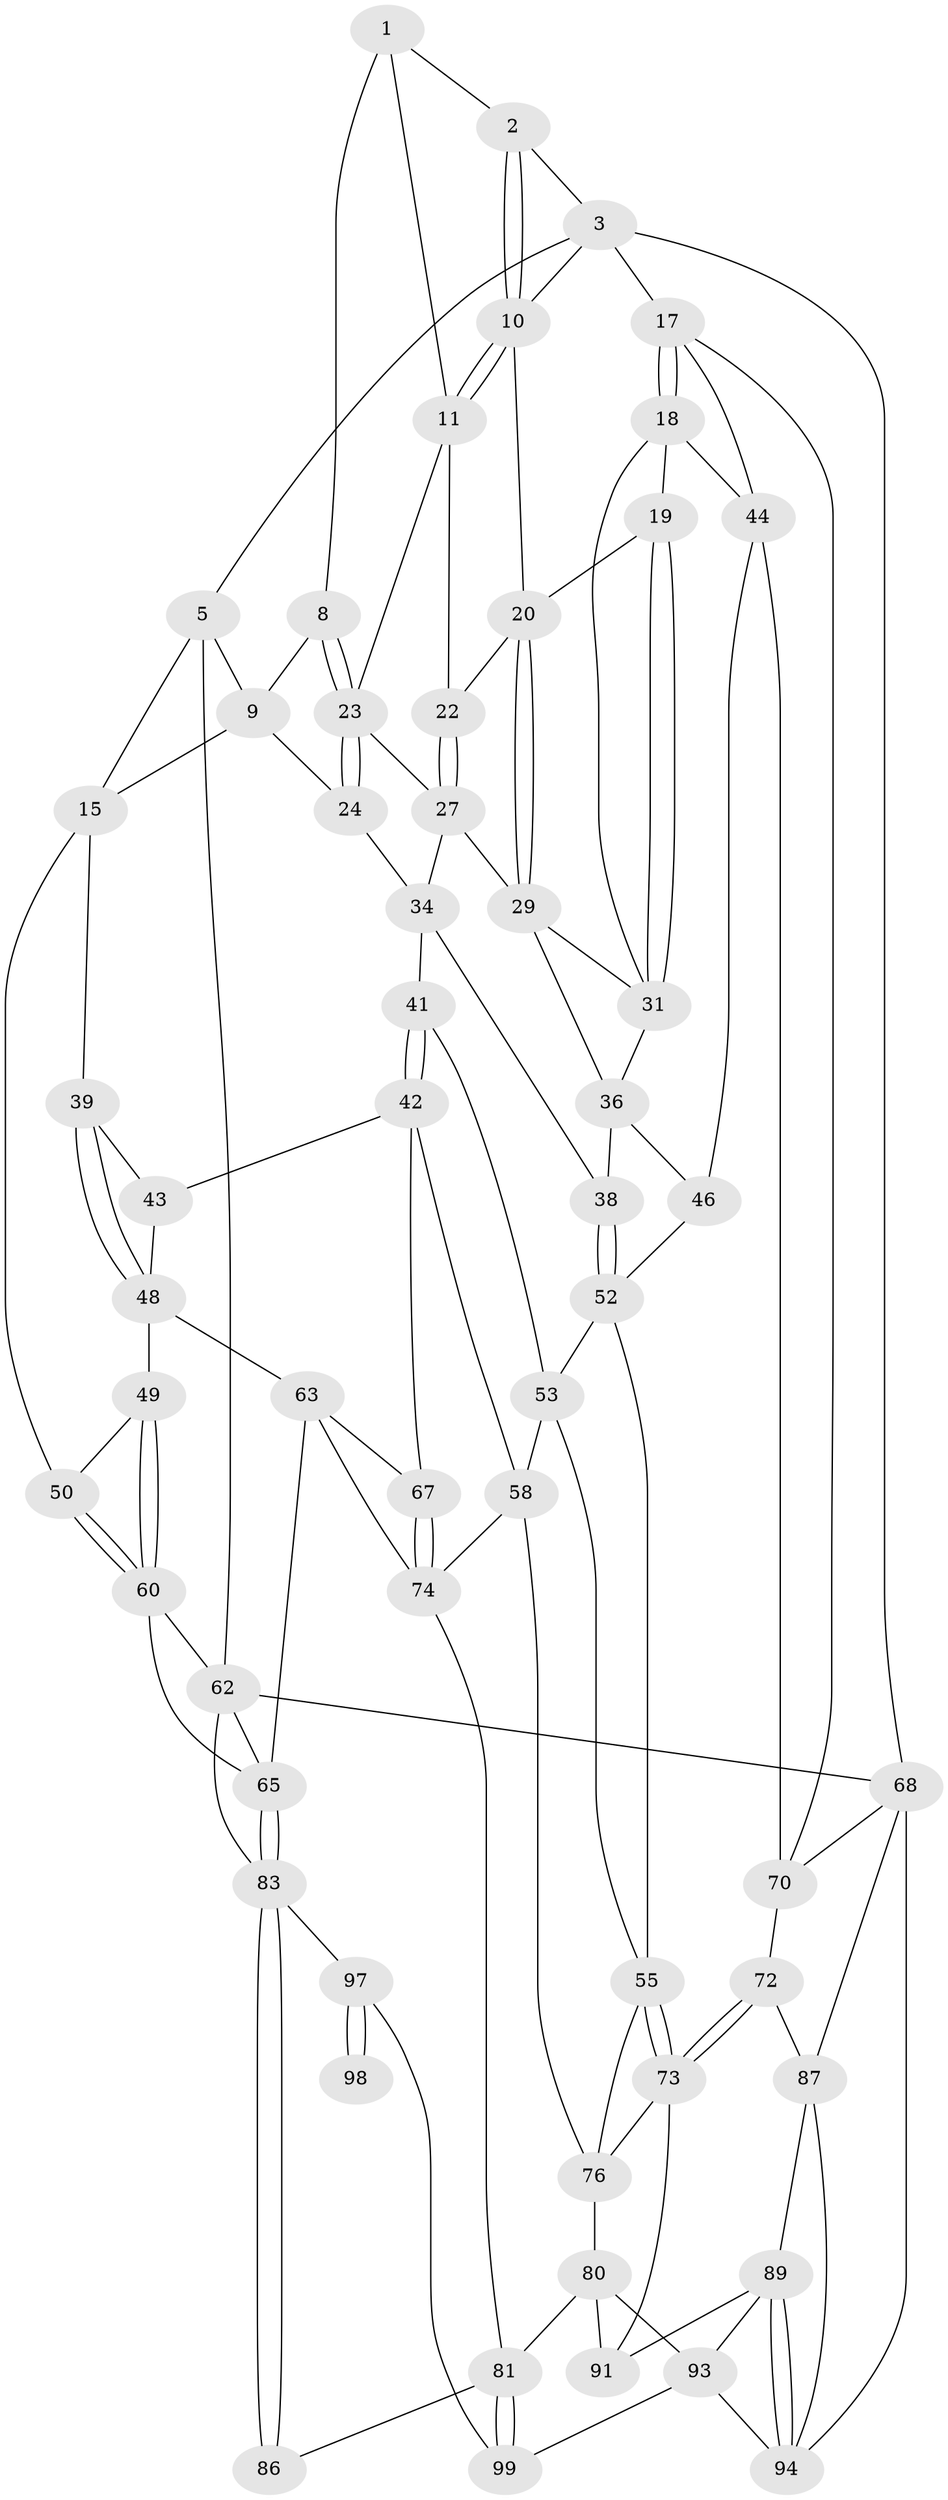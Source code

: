 // original degree distribution, {3: 0.04, 4: 0.27, 5: 0.4, 6: 0.29}
// Generated by graph-tools (version 1.1) at 2025/11/02/27/25 16:11:59]
// undirected, 58 vertices, 127 edges
graph export_dot {
graph [start="1"]
  node [color=gray90,style=filled];
  1 [pos="+0.45806197841061663+0",super="+7"];
  2 [pos="+0.5218204848508493+0"];
  3 [pos="+0.9422456993752171+0",super="+4"];
  5 [pos="+0+0",super="+6"];
  8 [pos="+0.3561116139662815+0.064634808006377"];
  9 [pos="+0.2759488459564959+0.06776687248329265",super="+14"];
  10 [pos="+0.5982823970975766+0.038578601591400336",super="+13"];
  11 [pos="+0.6000937117401796+0.06825823772572015",super="+12"];
  15 [pos="+0.09047297407673133+0.14857804927566615",super="+16"];
  17 [pos="+1+0",super="+47"];
  18 [pos="+0.9460258532328389+0.13900758418451614",super="+32"];
  19 [pos="+0.8268198443443288+0.12738546743784082"];
  20 [pos="+0.7889165245565354+0.07958763074185292",super="+21"];
  22 [pos="+0.6032467279704204+0.07237569764463687"];
  23 [pos="+0.40631337514691657+0.20285807712308362",super="+26"];
  24 [pos="+0.4058352601953883+0.2038394625792337",super="+25"];
  27 [pos="+0.6474440641028542+0.18133105473855737",super="+28"];
  29 [pos="+0.7007825471698972+0.1689614216985805",super="+30"];
  31 [pos="+0.8264964489704965+0.21540277156848453",super="+33"];
  34 [pos="+0.5368035715637283+0.3415582393253995",super="+35"];
  36 [pos="+0.7202394844054838+0.2941741450132509",super="+37"];
  38 [pos="+0.6265110956678644+0.35780927009330643"];
  39 [pos="+0.22559644837468035+0.27494403601686934",super="+40"];
  41 [pos="+0.4795956420758194+0.39682993304157194"];
  42 [pos="+0.4170941124840343+0.4467543128403033",super="+59"];
  43 [pos="+0.34803205509308655+0.43874023304773424"];
  44 [pos="+0.9587400079181605+0.3948833396080244",super="+45"];
  46 [pos="+0.792082700953547+0.4337099924051242"];
  48 [pos="+0.23219352859932094+0.41688365897065105",super="+51"];
  49 [pos="+0.219962397872087+0.4189003286984448"];
  50 [pos="+0+0.2235699718030651"];
  52 [pos="+0.6221517574129729+0.44293263469974903",super="+54"];
  53 [pos="+0.5422309270467767+0.45908989809708883",super="+57"];
  55 [pos="+0.6546716833653412+0.5788320174138325",super="+56"];
  58 [pos="+0.45510013644763364+0.6198933066907447",super="+77"];
  60 [pos="+0+0.5336213109684046",super="+61"];
  62 [pos="+0+1",super="+85"];
  63 [pos="+0.2380828607393727+0.5665642810424395",super="+64"];
  65 [pos="+0.1324241163839535+0.6827814159006672",super="+66"];
  67 [pos="+0.28995037492437664+0.5783767852323102"];
  68 [pos="+1+1",super="+69"];
  70 [pos="+1+0.6556136462194768",super="+71"];
  72 [pos="+0.7691345520913394+0.7301620566037047"];
  73 [pos="+0.7528235262872772+0.736316134784085",super="+78"];
  74 [pos="+0.4161763301109369+0.7330996456415438",super="+75"];
  76 [pos="+0.5735802098008626+0.7032046520818721",super="+79"];
  80 [pos="+0.5118460076486302+0.8289594965042525",super="+92"];
  81 [pos="+0.40983329089636783+0.8238075511809745",super="+82"];
  83 [pos="+0.15407634998652792+0.90641833028621",super="+84"];
  86 [pos="+0.3372524744533369+0.8524975087229679"];
  87 [pos="+1+0.7854281893147075",super="+88"];
  89 [pos="+0.880538988331035+0.9036218799779352",super="+90"];
  91 [pos="+0.7488286576089476+0.7465564768619062"];
  93 [pos="+0.6823865091407442+1",super="+96"];
  94 [pos="+0.9046511883104179+0.9259674535308037",super="+95"];
  97 [pos="+0+1",super="+100"];
  98 [pos="+0.3183555547228475+0.8964136356333086"];
  99 [pos="+0.4551877716137282+1"];
  1 -- 2;
  1 -- 8;
  1 -- 11;
  2 -- 3;
  2 -- 10;
  2 -- 10;
  3 -- 17;
  3 -- 68;
  3 -- 5;
  3 -- 10;
  5 -- 62;
  5 -- 9;
  5 -- 15;
  8 -- 9;
  8 -- 23;
  8 -- 23;
  9 -- 24;
  9 -- 15;
  10 -- 11;
  10 -- 11;
  10 -- 20;
  11 -- 22;
  11 -- 23;
  15 -- 39;
  15 -- 50;
  17 -- 18;
  17 -- 18;
  17 -- 44;
  17 -- 70;
  18 -- 19;
  18 -- 44;
  18 -- 31;
  19 -- 20;
  19 -- 31;
  19 -- 31;
  20 -- 29;
  20 -- 29;
  20 -- 22;
  22 -- 27;
  22 -- 27;
  23 -- 24;
  23 -- 24;
  23 -- 27;
  24 -- 34;
  27 -- 29;
  27 -- 34;
  29 -- 31;
  29 -- 36;
  31 -- 36;
  34 -- 38;
  34 -- 41;
  36 -- 38;
  36 -- 46;
  38 -- 52;
  38 -- 52;
  39 -- 48;
  39 -- 48;
  39 -- 43;
  41 -- 42;
  41 -- 42;
  41 -- 53;
  42 -- 43;
  42 -- 67;
  42 -- 58;
  43 -- 48;
  44 -- 46;
  44 -- 70;
  46 -- 52;
  48 -- 49;
  48 -- 63;
  49 -- 50;
  49 -- 60;
  49 -- 60;
  50 -- 60;
  50 -- 60;
  52 -- 53;
  52 -- 55;
  53 -- 58;
  53 -- 55;
  55 -- 73;
  55 -- 73;
  55 -- 76;
  58 -- 76;
  58 -- 74;
  60 -- 62;
  60 -- 65;
  62 -- 68;
  62 -- 83;
  62 -- 65;
  63 -- 67;
  63 -- 65;
  63 -- 74;
  65 -- 83;
  65 -- 83;
  67 -- 74;
  67 -- 74;
  68 -- 94;
  68 -- 70;
  68 -- 87;
  70 -- 72;
  72 -- 73;
  72 -- 73;
  72 -- 87;
  73 -- 91;
  73 -- 76;
  74 -- 81;
  76 -- 80;
  80 -- 81;
  80 -- 91;
  80 -- 93;
  81 -- 99;
  81 -- 99;
  81 -- 86;
  83 -- 86;
  83 -- 86;
  83 -- 97;
  87 -- 94;
  87 -- 89;
  89 -- 94;
  89 -- 94;
  89 -- 91;
  89 -- 93;
  93 -- 99;
  93 -- 94;
  97 -- 98 [weight=2];
  97 -- 98;
  97 -- 99;
}
